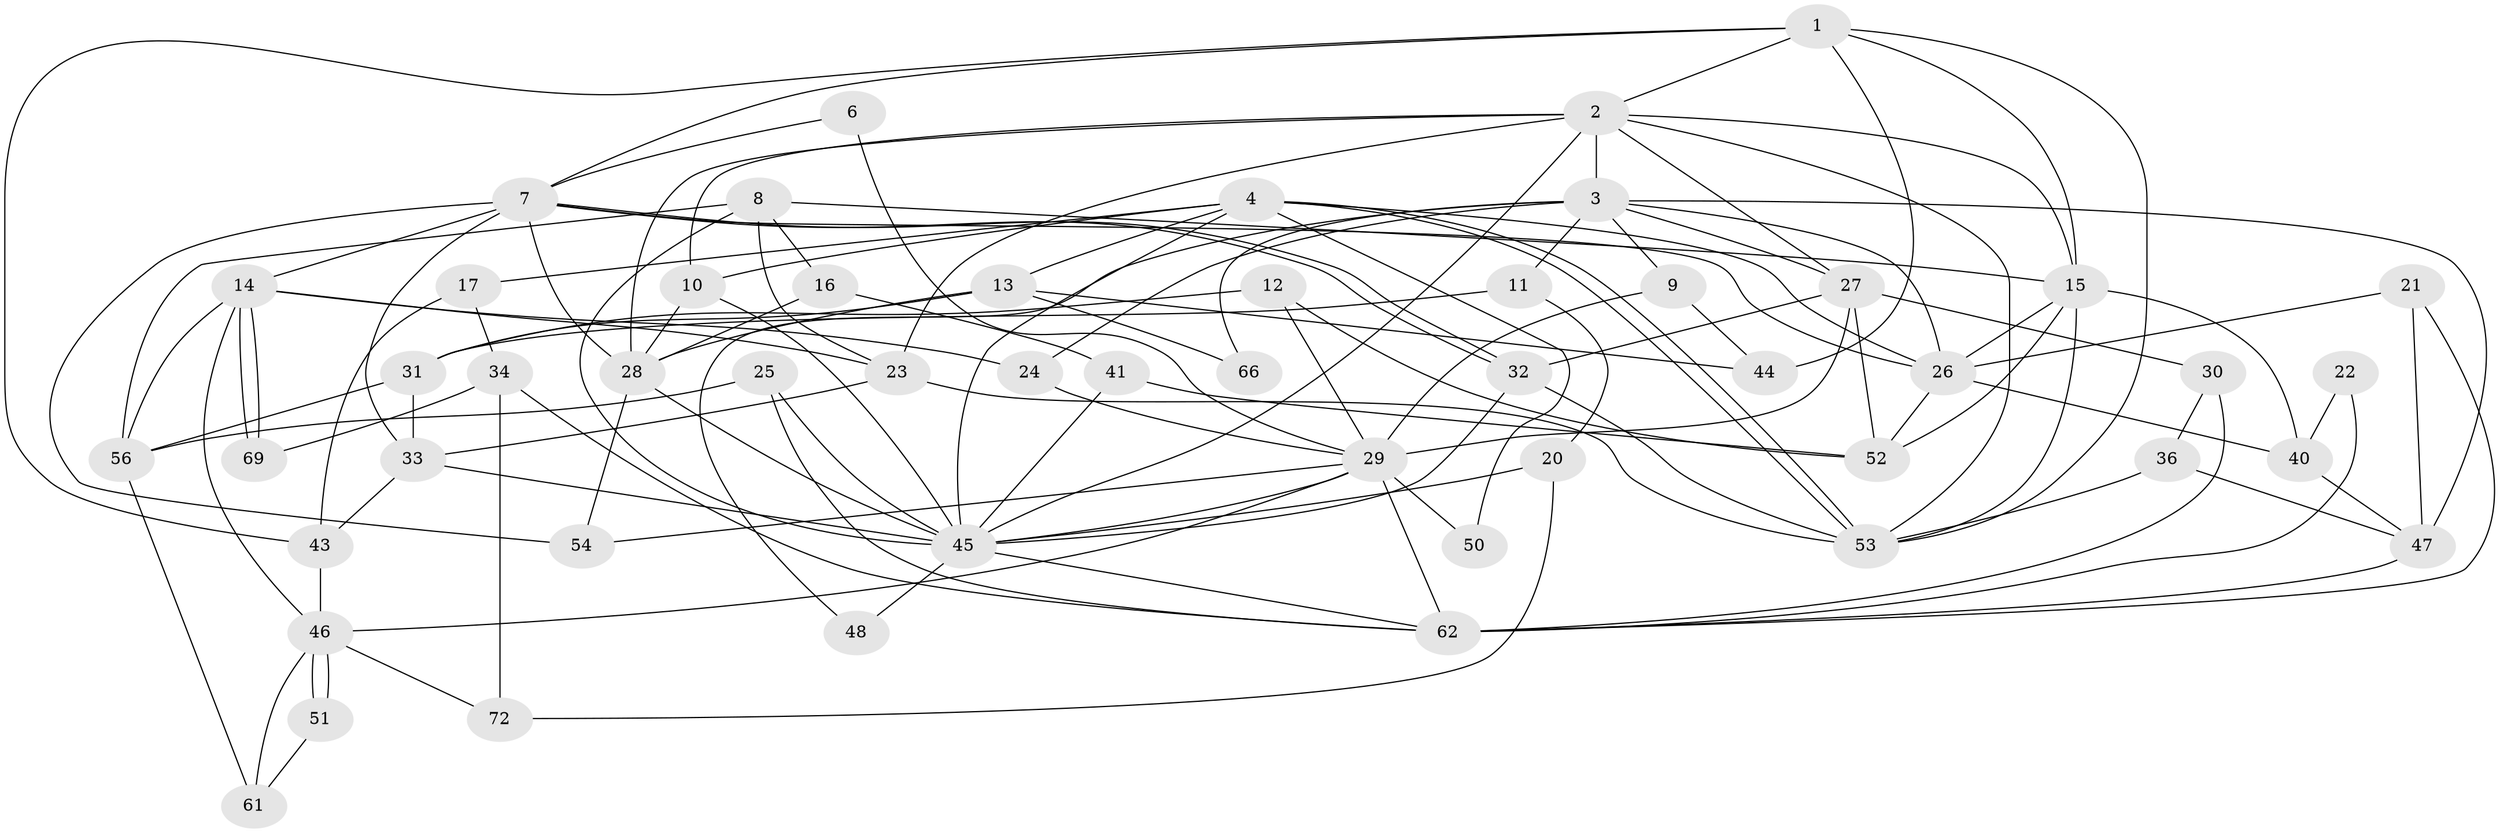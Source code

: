 // Generated by graph-tools (version 1.1) at 2025/52/02/27/25 19:52:03]
// undirected, 51 vertices, 123 edges
graph export_dot {
graph [start="1"]
  node [color=gray90,style=filled];
  1 [super="+19"];
  2 [super="+37"];
  3 [super="+55"];
  4 [super="+5"];
  6;
  7 [super="+18"];
  8;
  9 [super="+49"];
  10 [super="+73"];
  11;
  12;
  13 [super="+59"];
  14;
  15 [super="+70"];
  16;
  17;
  20;
  21;
  22;
  23 [super="+39"];
  24;
  25;
  26 [super="+35"];
  27;
  28 [super="+57"];
  29 [super="+38"];
  30;
  31 [super="+71"];
  32 [super="+67"];
  33 [super="+42"];
  34;
  36;
  40 [super="+68"];
  41;
  43;
  44;
  45 [super="+63"];
  46;
  47;
  48;
  50;
  51;
  52;
  53 [super="+65"];
  54 [super="+58"];
  56 [super="+60"];
  61;
  62 [super="+64"];
  66;
  69;
  72;
  1 -- 2;
  1 -- 44;
  1 -- 43;
  1 -- 15;
  1 -- 53;
  1 -- 7;
  2 -- 27;
  2 -- 53;
  2 -- 3;
  2 -- 28;
  2 -- 10;
  2 -- 45;
  2 -- 15;
  2 -- 23;
  3 -- 27;
  3 -- 24;
  3 -- 26;
  3 -- 48;
  3 -- 66;
  3 -- 9;
  3 -- 11;
  3 -- 47;
  4 -- 53;
  4 -- 53;
  4 -- 13;
  4 -- 50;
  4 -- 10;
  4 -- 26;
  4 -- 17;
  4 -- 45;
  6 -- 7;
  6 -- 29;
  7 -- 32;
  7 -- 32;
  7 -- 14;
  7 -- 33;
  7 -- 54;
  7 -- 26;
  7 -- 28;
  8 -- 16;
  8 -- 45;
  8 -- 56;
  8 -- 15;
  8 -- 23;
  9 -- 29;
  9 -- 44;
  10 -- 28;
  10 -- 45;
  11 -- 31;
  11 -- 20;
  12 -- 52;
  12 -- 29;
  12 -- 31;
  13 -- 44 [weight=2];
  13 -- 66;
  13 -- 28;
  13 -- 31;
  14 -- 69;
  14 -- 69;
  14 -- 56;
  14 -- 24;
  14 -- 46;
  14 -- 23;
  15 -- 53;
  15 -- 52;
  15 -- 26;
  15 -- 40;
  16 -- 41;
  16 -- 28;
  17 -- 43;
  17 -- 34;
  20 -- 45;
  20 -- 72;
  21 -- 47;
  21 -- 62;
  21 -- 26;
  22 -- 40;
  22 -- 62;
  23 -- 33;
  23 -- 53;
  24 -- 29;
  25 -- 62;
  25 -- 45;
  25 -- 56;
  26 -- 52;
  26 -- 40;
  27 -- 32;
  27 -- 29;
  27 -- 30;
  27 -- 52;
  28 -- 45;
  28 -- 54;
  29 -- 45;
  29 -- 50;
  29 -- 54;
  29 -- 62;
  29 -- 46;
  30 -- 36;
  30 -- 62;
  31 -- 56;
  31 -- 33;
  32 -- 53;
  32 -- 45;
  33 -- 43;
  33 -- 45;
  34 -- 72;
  34 -- 69;
  34 -- 62;
  36 -- 53;
  36 -- 47;
  40 -- 47;
  41 -- 52;
  41 -- 45;
  43 -- 46;
  45 -- 48;
  45 -- 62;
  46 -- 51;
  46 -- 51;
  46 -- 61;
  46 -- 72;
  47 -- 62;
  51 -- 61;
  56 -- 61;
}
